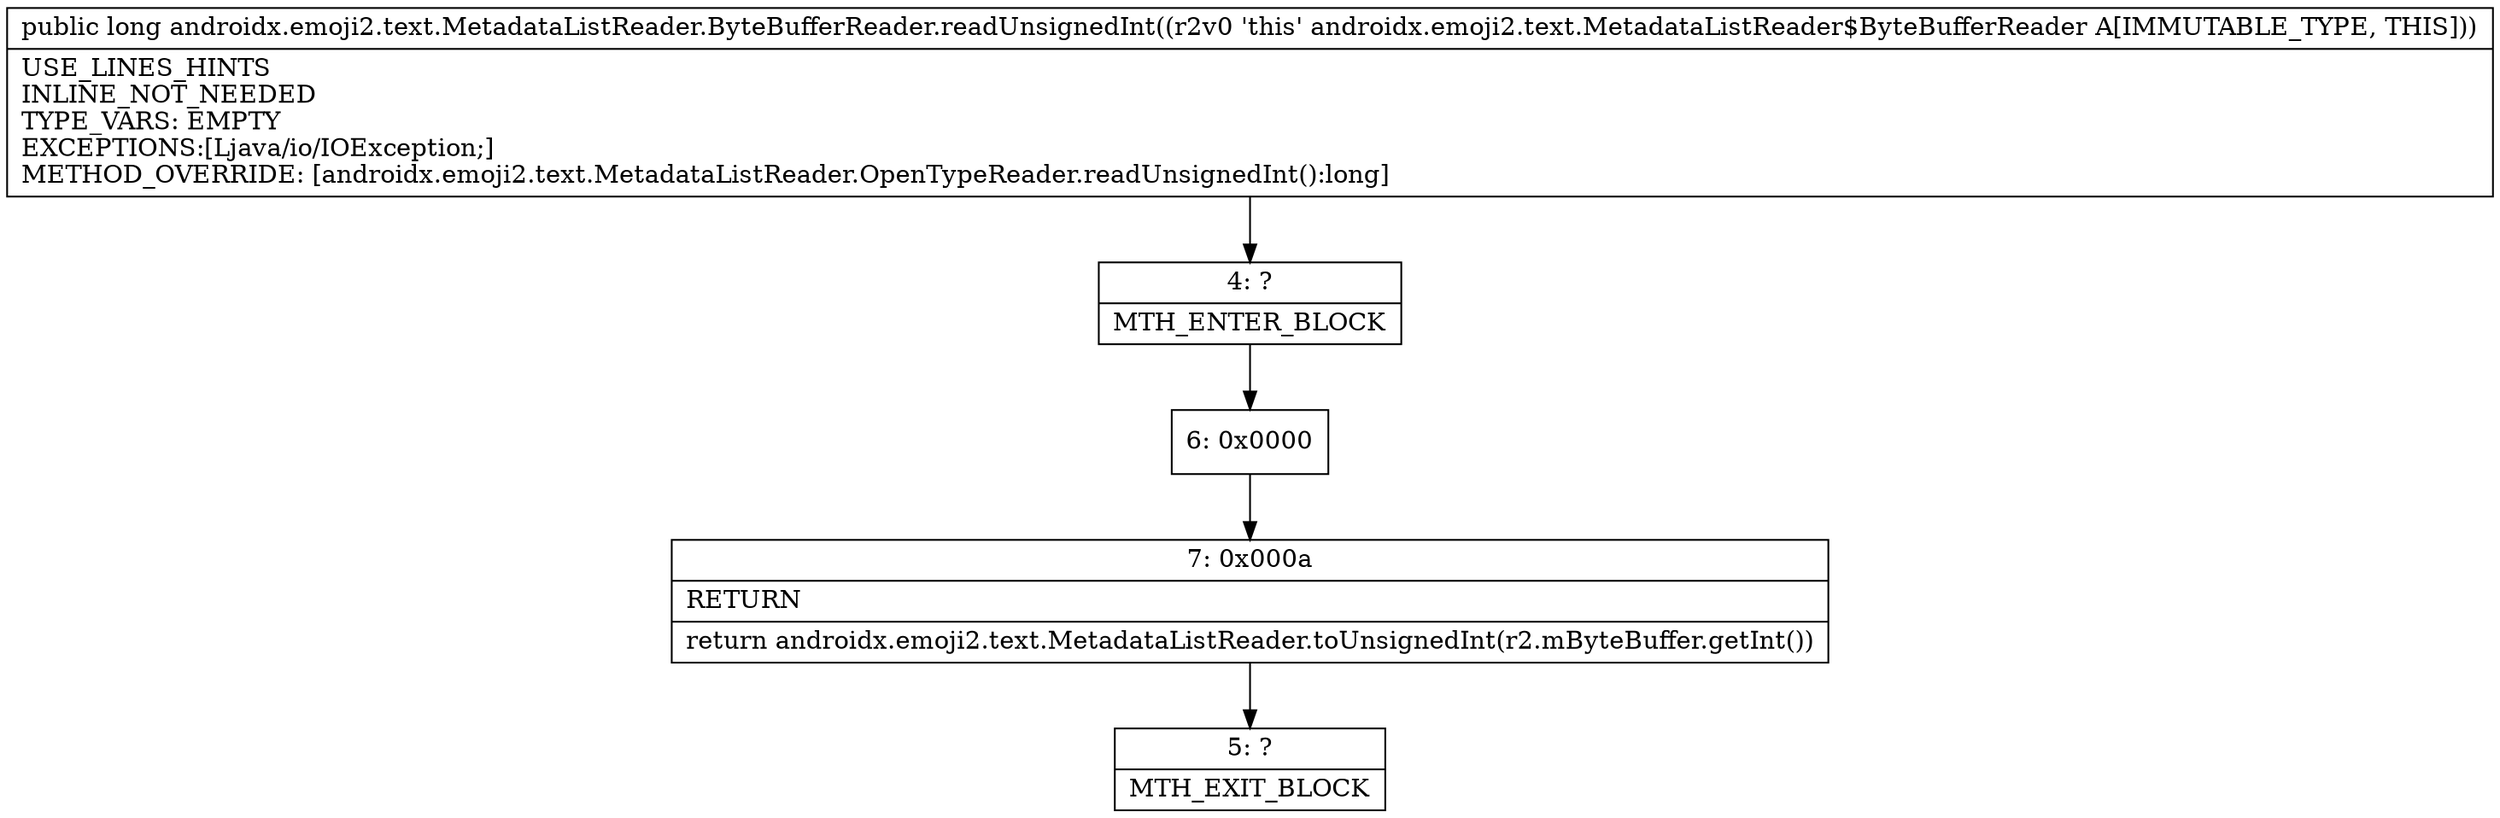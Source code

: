 digraph "CFG forandroidx.emoji2.text.MetadataListReader.ByteBufferReader.readUnsignedInt()J" {
Node_4 [shape=record,label="{4\:\ ?|MTH_ENTER_BLOCK\l}"];
Node_6 [shape=record,label="{6\:\ 0x0000}"];
Node_7 [shape=record,label="{7\:\ 0x000a|RETURN\l|return androidx.emoji2.text.MetadataListReader.toUnsignedInt(r2.mByteBuffer.getInt())\l}"];
Node_5 [shape=record,label="{5\:\ ?|MTH_EXIT_BLOCK\l}"];
MethodNode[shape=record,label="{public long androidx.emoji2.text.MetadataListReader.ByteBufferReader.readUnsignedInt((r2v0 'this' androidx.emoji2.text.MetadataListReader$ByteBufferReader A[IMMUTABLE_TYPE, THIS]))  | USE_LINES_HINTS\lINLINE_NOT_NEEDED\lTYPE_VARS: EMPTY\lEXCEPTIONS:[Ljava\/io\/IOException;]\lMETHOD_OVERRIDE: [androidx.emoji2.text.MetadataListReader.OpenTypeReader.readUnsignedInt():long]\l}"];
MethodNode -> Node_4;Node_4 -> Node_6;
Node_6 -> Node_7;
Node_7 -> Node_5;
}

